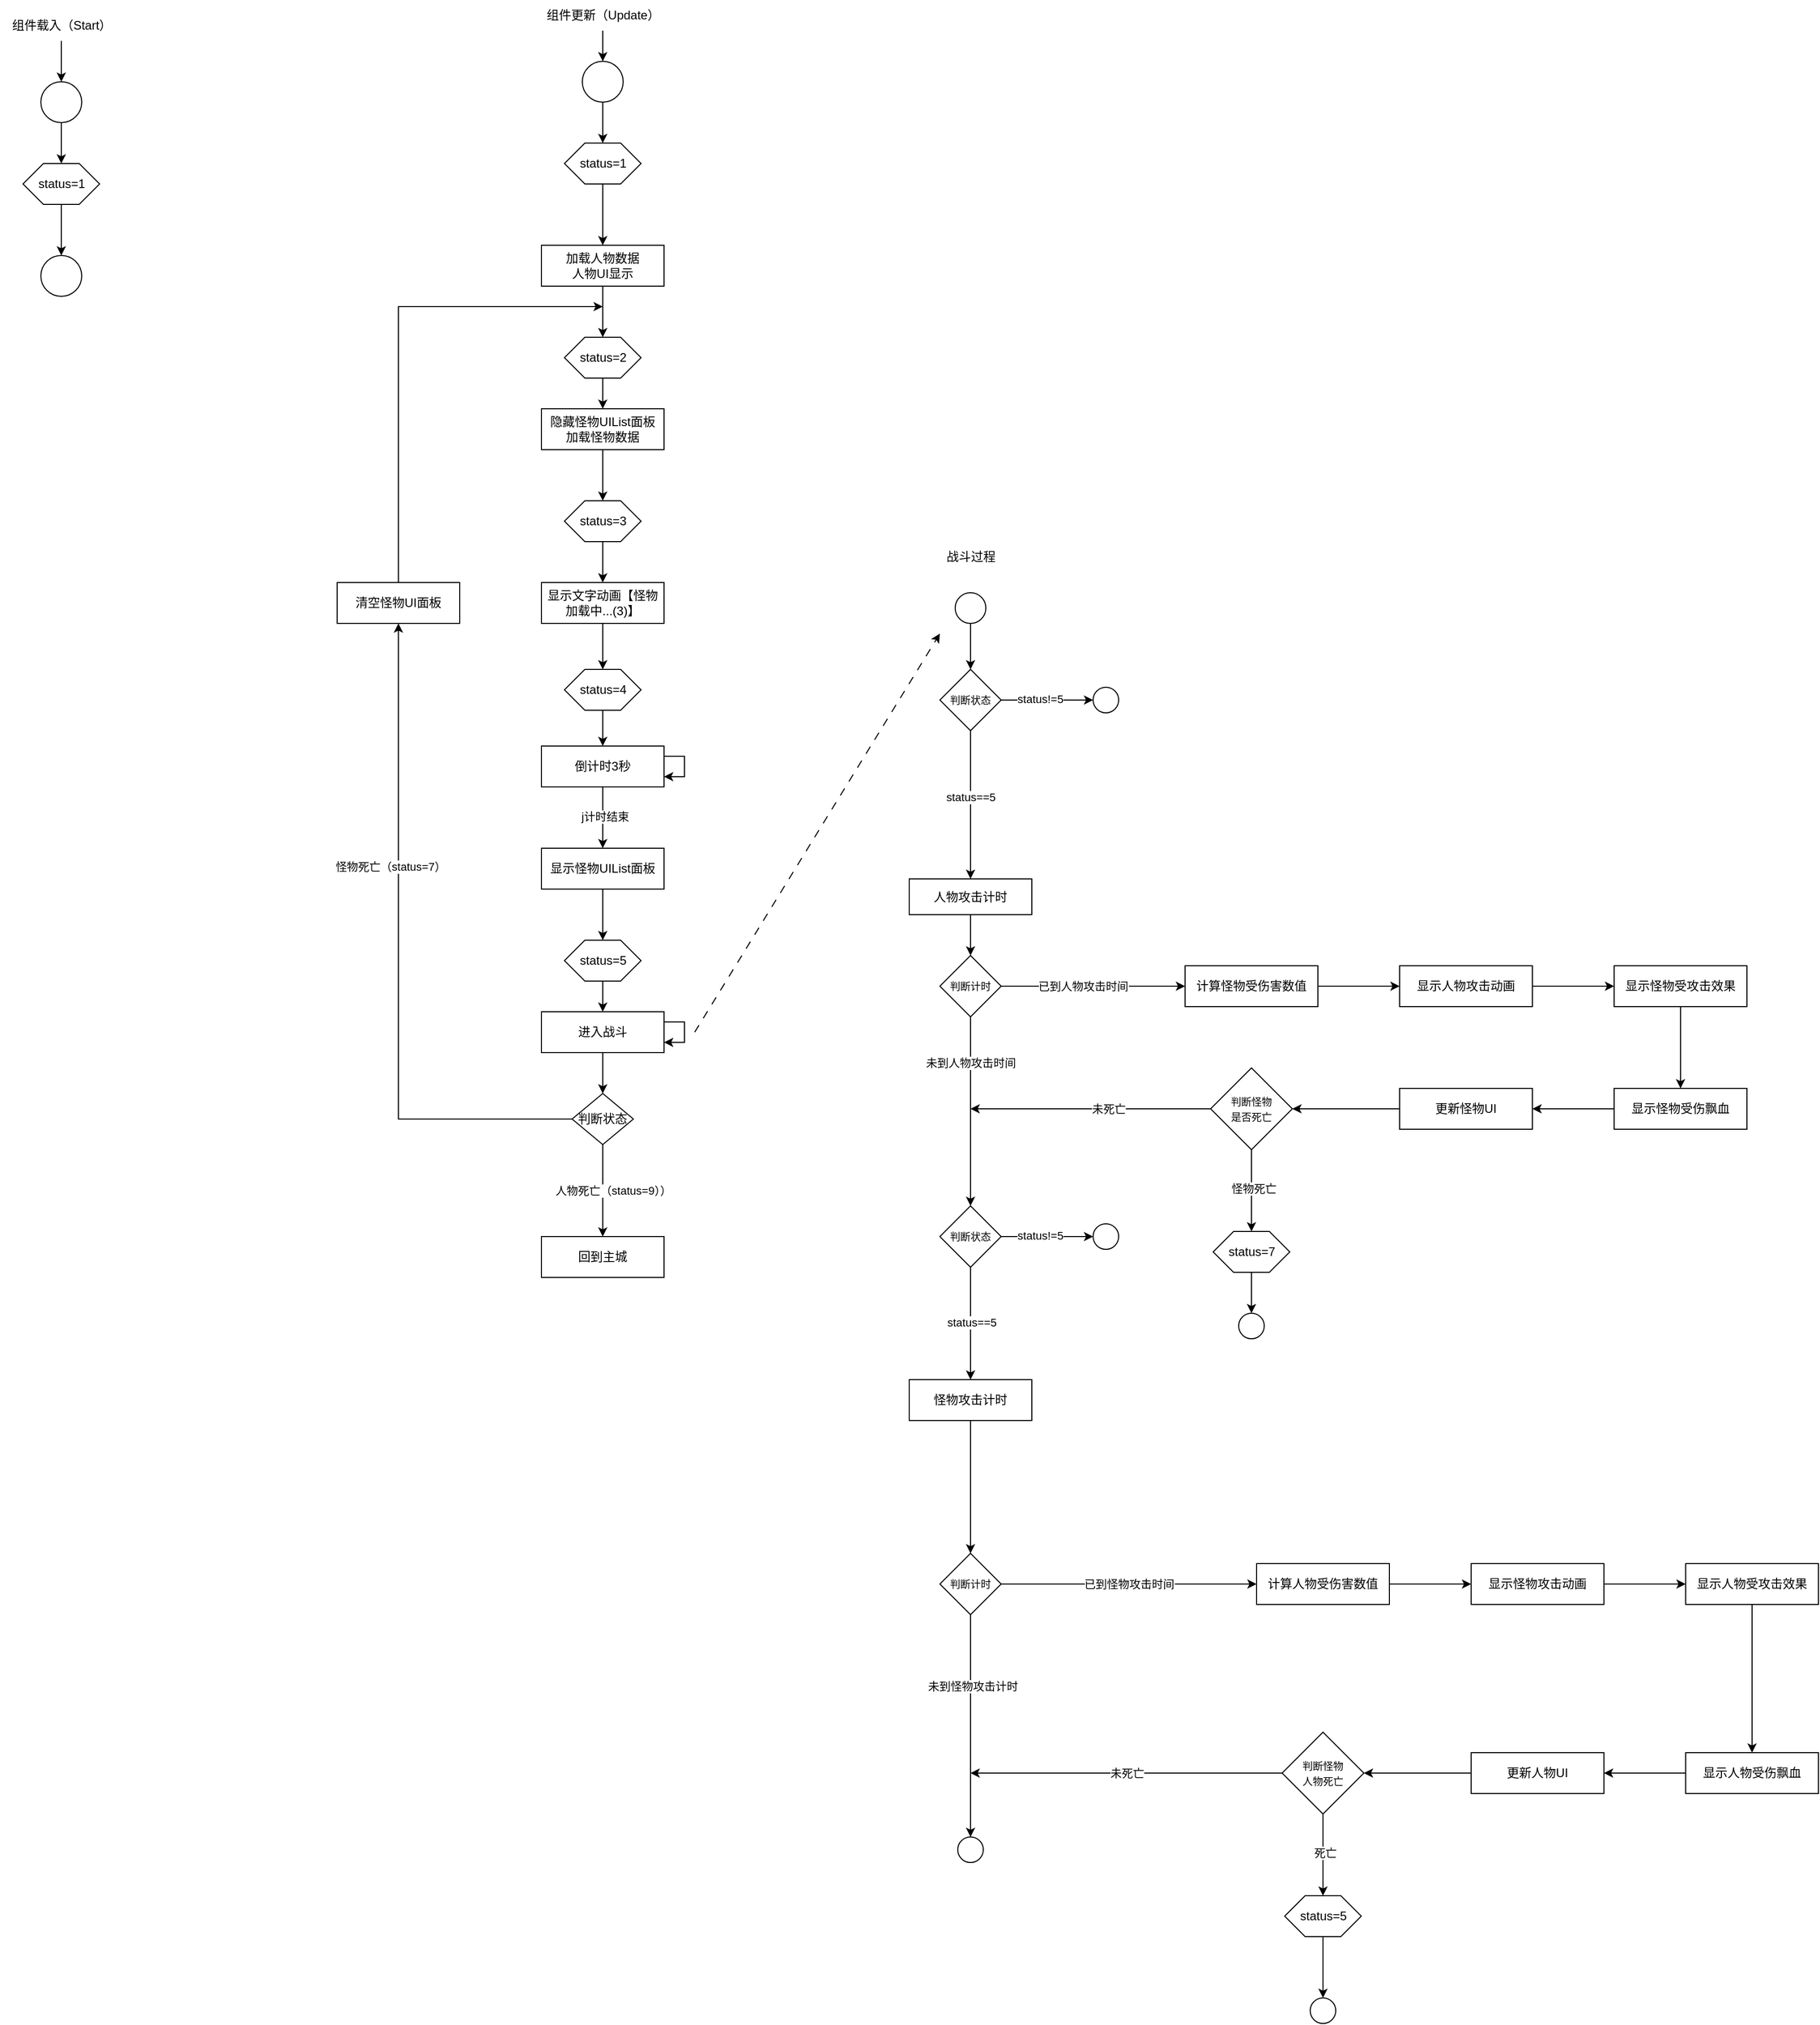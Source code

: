 <mxfile version="22.1.5" type="github">
  <diagram name="第 1 页" id="wki9Lu-EvYa9kioTxKlD">
    <mxGraphModel dx="2901" dy="2217" grid="1" gridSize="10" guides="1" tooltips="1" connect="1" arrows="1" fold="1" page="1" pageScale="1" pageWidth="827" pageHeight="1169" math="0" shadow="0">
      <root>
        <mxCell id="0" />
        <mxCell id="1" parent="0" />
        <mxCell id="KOhP_a8CkZXBMH2VqZed-16" value="" style="edgeStyle=orthogonalEdgeStyle;rounded=0;orthogonalLoop=1;jettySize=auto;html=1;" parent="1" source="KOhP_a8CkZXBMH2VqZed-1" target="KOhP_a8CkZXBMH2VqZed-15" edge="1">
          <mxGeometry relative="1" as="geometry" />
        </mxCell>
        <mxCell id="KOhP_a8CkZXBMH2VqZed-1" value="" style="ellipse;whiteSpace=wrap;html=1;aspect=fixed;" parent="1" vertex="1">
          <mxGeometry x="260" y="-70" width="40" height="40" as="geometry" />
        </mxCell>
        <mxCell id="KOhP_a8CkZXBMH2VqZed-19" value="" style="edgeStyle=orthogonalEdgeStyle;rounded=0;orthogonalLoop=1;jettySize=auto;html=1;" parent="1" source="KOhP_a8CkZXBMH2VqZed-2" target="KOhP_a8CkZXBMH2VqZed-18" edge="1">
          <mxGeometry relative="1" as="geometry" />
        </mxCell>
        <mxCell id="KOhP_a8CkZXBMH2VqZed-2" value="加载人物数据&lt;br&gt;人物UI显示" style="rounded=0;whiteSpace=wrap;html=1;" parent="1" vertex="1">
          <mxGeometry x="220" y="110" width="120" height="40" as="geometry" />
        </mxCell>
        <mxCell id="KOhP_a8CkZXBMH2VqZed-4" value="" style="edgeStyle=orthogonalEdgeStyle;rounded=0;orthogonalLoop=1;jettySize=auto;html=1;" parent="1" source="KOhP_a8CkZXBMH2VqZed-3" target="KOhP_a8CkZXBMH2VqZed-1" edge="1">
          <mxGeometry relative="1" as="geometry" />
        </mxCell>
        <mxCell id="KOhP_a8CkZXBMH2VqZed-3" value="组件更新（Update）" style="text;html=1;align=center;verticalAlign=middle;resizable=0;points=[];autosize=1;strokeColor=none;fillColor=none;" parent="1" vertex="1">
          <mxGeometry x="215" y="-130" width="130" height="30" as="geometry" />
        </mxCell>
        <mxCell id="KOhP_a8CkZXBMH2VqZed-22" value="" style="edgeStyle=orthogonalEdgeStyle;rounded=0;orthogonalLoop=1;jettySize=auto;html=1;" parent="1" source="KOhP_a8CkZXBMH2VqZed-8" target="KOhP_a8CkZXBMH2VqZed-21" edge="1">
          <mxGeometry relative="1" as="geometry" />
        </mxCell>
        <mxCell id="KOhP_a8CkZXBMH2VqZed-8" value="隐藏怪物UIList面板&lt;br&gt;加载怪物数据" style="rounded=0;whiteSpace=wrap;html=1;" parent="1" vertex="1">
          <mxGeometry x="220" y="270" width="120" height="40" as="geometry" />
        </mxCell>
        <mxCell id="KOhP_a8CkZXBMH2VqZed-127" value="" style="edgeStyle=orthogonalEdgeStyle;rounded=0;orthogonalLoop=1;jettySize=auto;html=1;" parent="1" source="KOhP_a8CkZXBMH2VqZed-10" target="KOhP_a8CkZXBMH2VqZed-125" edge="1">
          <mxGeometry relative="1" as="geometry" />
        </mxCell>
        <mxCell id="KOhP_a8CkZXBMH2VqZed-10" value="显示文字动画【怪物加载中...(3)】" style="rounded=0;whiteSpace=wrap;html=1;" parent="1" vertex="1">
          <mxGeometry x="220" y="440" width="120" height="40" as="geometry" />
        </mxCell>
        <mxCell id="KOhP_a8CkZXBMH2VqZed-17" value="" style="edgeStyle=orthogonalEdgeStyle;rounded=0;orthogonalLoop=1;jettySize=auto;html=1;" parent="1" source="KOhP_a8CkZXBMH2VqZed-15" target="KOhP_a8CkZXBMH2VqZed-2" edge="1">
          <mxGeometry relative="1" as="geometry" />
        </mxCell>
        <mxCell id="KOhP_a8CkZXBMH2VqZed-15" value="status=1" style="shape=hexagon;perimeter=hexagonPerimeter2;whiteSpace=wrap;html=1;fixedSize=1;" parent="1" vertex="1">
          <mxGeometry x="242.5" y="10" width="75" height="40" as="geometry" />
        </mxCell>
        <mxCell id="KOhP_a8CkZXBMH2VqZed-20" value="" style="edgeStyle=orthogonalEdgeStyle;rounded=0;orthogonalLoop=1;jettySize=auto;html=1;" parent="1" source="KOhP_a8CkZXBMH2VqZed-18" target="KOhP_a8CkZXBMH2VqZed-8" edge="1">
          <mxGeometry relative="1" as="geometry" />
        </mxCell>
        <mxCell id="KOhP_a8CkZXBMH2VqZed-18" value="status=2" style="shape=hexagon;perimeter=hexagonPerimeter2;whiteSpace=wrap;html=1;fixedSize=1;" parent="1" vertex="1">
          <mxGeometry x="242.5" y="200" width="75" height="40" as="geometry" />
        </mxCell>
        <mxCell id="KOhP_a8CkZXBMH2VqZed-23" value="" style="edgeStyle=orthogonalEdgeStyle;rounded=0;orthogonalLoop=1;jettySize=auto;html=1;" parent="1" source="KOhP_a8CkZXBMH2VqZed-21" target="KOhP_a8CkZXBMH2VqZed-10" edge="1">
          <mxGeometry relative="1" as="geometry" />
        </mxCell>
        <mxCell id="KOhP_a8CkZXBMH2VqZed-21" value="status=3" style="shape=hexagon;perimeter=hexagonPerimeter2;whiteSpace=wrap;html=1;fixedSize=1;" parent="1" vertex="1">
          <mxGeometry x="242.5" y="360" width="75" height="40" as="geometry" />
        </mxCell>
        <mxCell id="KOhP_a8CkZXBMH2VqZed-30" value="" style="edgeStyle=orthogonalEdgeStyle;rounded=0;orthogonalLoop=1;jettySize=auto;html=1;" parent="1" source="KOhP_a8CkZXBMH2VqZed-26" target="KOhP_a8CkZXBMH2VqZed-29" edge="1">
          <mxGeometry relative="1" as="geometry" />
        </mxCell>
        <mxCell id="KOhP_a8CkZXBMH2VqZed-26" value="status=5" style="shape=hexagon;perimeter=hexagonPerimeter2;whiteSpace=wrap;html=1;fixedSize=1;" parent="1" vertex="1">
          <mxGeometry x="242.5" y="790" width="75" height="40" as="geometry" />
        </mxCell>
        <mxCell id="KOhP_a8CkZXBMH2VqZed-38" value="" style="edgeStyle=orthogonalEdgeStyle;rounded=0;orthogonalLoop=1;jettySize=auto;html=1;" parent="1" source="KOhP_a8CkZXBMH2VqZed-29" target="KOhP_a8CkZXBMH2VqZed-32" edge="1">
          <mxGeometry relative="1" as="geometry" />
        </mxCell>
        <mxCell id="KOhP_a8CkZXBMH2VqZed-29" value="进入战斗" style="rounded=0;whiteSpace=wrap;html=1;" parent="1" vertex="1">
          <mxGeometry x="220" y="860" width="120" height="40" as="geometry" />
        </mxCell>
        <mxCell id="KOhP_a8CkZXBMH2VqZed-31" style="edgeStyle=orthogonalEdgeStyle;rounded=0;orthogonalLoop=1;jettySize=auto;html=1;" parent="1" source="KOhP_a8CkZXBMH2VqZed-29" target="KOhP_a8CkZXBMH2VqZed-29" edge="1">
          <mxGeometry relative="1" as="geometry">
            <Array as="points">
              <mxPoint x="360" y="880" />
            </Array>
          </mxGeometry>
        </mxCell>
        <mxCell id="KOhP_a8CkZXBMH2VqZed-34" value="人物死亡（status=9））" style="edgeStyle=orthogonalEdgeStyle;rounded=0;orthogonalLoop=1;jettySize=auto;html=1;" parent="1" source="KOhP_a8CkZXBMH2VqZed-32" target="KOhP_a8CkZXBMH2VqZed-33" edge="1">
          <mxGeometry y="10" relative="1" as="geometry">
            <mxPoint as="offset" />
          </mxGeometry>
        </mxCell>
        <mxCell id="KOhP_a8CkZXBMH2VqZed-36" style="edgeStyle=orthogonalEdgeStyle;rounded=0;orthogonalLoop=1;jettySize=auto;html=1;exitX=1;exitY=0.5;exitDx=0;exitDy=0;entryX=0.5;entryY=1;entryDx=0;entryDy=0;" parent="1" source="KOhP_a8CkZXBMH2VqZed-32" target="KOhP_a8CkZXBMH2VqZed-103" edge="1">
          <mxGeometry relative="1" as="geometry">
            <mxPoint x="80" y="700" as="targetPoint" />
            <Array as="points">
              <mxPoint x="80" y="965" />
            </Array>
          </mxGeometry>
        </mxCell>
        <mxCell id="KOhP_a8CkZXBMH2VqZed-37" value="怪物死亡（status=7）" style="edgeLabel;html=1;align=center;verticalAlign=middle;resizable=0;points=[];" parent="KOhP_a8CkZXBMH2VqZed-36" vertex="1" connectable="0">
          <mxGeometry x="-0.077" y="2" relative="1" as="geometry">
            <mxPoint x="-6" y="-147" as="offset" />
          </mxGeometry>
        </mxCell>
        <mxCell id="KOhP_a8CkZXBMH2VqZed-32" value="判断状态" style="rhombus;whiteSpace=wrap;html=1;" parent="1" vertex="1">
          <mxGeometry x="250" y="940" width="60" height="50" as="geometry" />
        </mxCell>
        <mxCell id="KOhP_a8CkZXBMH2VqZed-33" value="回到主城" style="rounded=0;whiteSpace=wrap;html=1;" parent="1" vertex="1">
          <mxGeometry x="220" y="1080" width="120" height="40" as="geometry" />
        </mxCell>
        <mxCell id="KOhP_a8CkZXBMH2VqZed-69" value="" style="edgeStyle=orthogonalEdgeStyle;rounded=0;orthogonalLoop=1;jettySize=auto;html=1;" parent="1" source="KOhP_a8CkZXBMH2VqZed-40" target="KOhP_a8CkZXBMH2VqZed-68" edge="1">
          <mxGeometry relative="1" as="geometry" />
        </mxCell>
        <mxCell id="KOhP_a8CkZXBMH2VqZed-40" value="" style="ellipse;whiteSpace=wrap;html=1;aspect=fixed;" parent="1" vertex="1">
          <mxGeometry x="625" y="450" width="30" height="30" as="geometry" />
        </mxCell>
        <mxCell id="KOhP_a8CkZXBMH2VqZed-41" value="战斗过程" style="text;html=1;align=center;verticalAlign=middle;resizable=0;points=[];autosize=1;strokeColor=none;fillColor=none;" parent="1" vertex="1">
          <mxGeometry x="605" y="400" width="70" height="30" as="geometry" />
        </mxCell>
        <mxCell id="KOhP_a8CkZXBMH2VqZed-45" value="" style="edgeStyle=orthogonalEdgeStyle;rounded=0;orthogonalLoop=1;jettySize=auto;html=1;" parent="1" source="KOhP_a8CkZXBMH2VqZed-42" target="KOhP_a8CkZXBMH2VqZed-44" edge="1">
          <mxGeometry relative="1" as="geometry" />
        </mxCell>
        <mxCell id="KOhP_a8CkZXBMH2VqZed-42" value="人物攻击计时" style="rounded=0;whiteSpace=wrap;html=1;" parent="1" vertex="1">
          <mxGeometry x="580" y="730" width="120" height="35" as="geometry" />
        </mxCell>
        <mxCell id="KOhP_a8CkZXBMH2VqZed-47" value="" style="edgeStyle=orthogonalEdgeStyle;rounded=0;orthogonalLoop=1;jettySize=auto;html=1;" parent="1" source="KOhP_a8CkZXBMH2VqZed-44" target="KOhP_a8CkZXBMH2VqZed-46" edge="1">
          <mxGeometry relative="1" as="geometry" />
        </mxCell>
        <mxCell id="KOhP_a8CkZXBMH2VqZed-48" value="已到人物攻击时间" style="edgeLabel;html=1;align=center;verticalAlign=middle;resizable=0;points=[];" parent="KOhP_a8CkZXBMH2VqZed-47" vertex="1" connectable="0">
          <mxGeometry x="-0.24" relative="1" as="geometry">
            <mxPoint x="11" as="offset" />
          </mxGeometry>
        </mxCell>
        <mxCell id="KOhP_a8CkZXBMH2VqZed-66" value="" style="edgeStyle=orthogonalEdgeStyle;rounded=0;orthogonalLoop=1;jettySize=auto;html=1;entryX=0.5;entryY=0;entryDx=0;entryDy=0;" parent="1" source="KOhP_a8CkZXBMH2VqZed-44" target="KOhP_a8CkZXBMH2VqZed-117" edge="1">
          <mxGeometry relative="1" as="geometry" />
        </mxCell>
        <mxCell id="KOhP_a8CkZXBMH2VqZed-67" value="未到人物攻击时间" style="edgeLabel;html=1;align=center;verticalAlign=middle;resizable=0;points=[];" parent="KOhP_a8CkZXBMH2VqZed-66" vertex="1" connectable="0">
          <mxGeometry x="-0.09" relative="1" as="geometry">
            <mxPoint y="-39" as="offset" />
          </mxGeometry>
        </mxCell>
        <mxCell id="KOhP_a8CkZXBMH2VqZed-44" value="&lt;font style=&quot;font-size: 10px;&quot;&gt;判断计时&lt;/font&gt;" style="rhombus;whiteSpace=wrap;html=1;" parent="1" vertex="1">
          <mxGeometry x="610" y="805" width="60" height="60" as="geometry" />
        </mxCell>
        <mxCell id="KOhP_a8CkZXBMH2VqZed-50" value="" style="edgeStyle=orthogonalEdgeStyle;rounded=0;orthogonalLoop=1;jettySize=auto;html=1;" parent="1" source="KOhP_a8CkZXBMH2VqZed-46" target="KOhP_a8CkZXBMH2VqZed-49" edge="1">
          <mxGeometry relative="1" as="geometry" />
        </mxCell>
        <mxCell id="KOhP_a8CkZXBMH2VqZed-46" value="计算怪物受伤害数值" style="whiteSpace=wrap;html=1;" parent="1" vertex="1">
          <mxGeometry x="850" y="815" width="130" height="40" as="geometry" />
        </mxCell>
        <mxCell id="KOhP_a8CkZXBMH2VqZed-52" value="" style="edgeStyle=orthogonalEdgeStyle;rounded=0;orthogonalLoop=1;jettySize=auto;html=1;" parent="1" source="KOhP_a8CkZXBMH2VqZed-49" target="KOhP_a8CkZXBMH2VqZed-51" edge="1">
          <mxGeometry relative="1" as="geometry" />
        </mxCell>
        <mxCell id="KOhP_a8CkZXBMH2VqZed-49" value="显示人物攻击动画" style="whiteSpace=wrap;html=1;" parent="1" vertex="1">
          <mxGeometry x="1060" y="815" width="130" height="40" as="geometry" />
        </mxCell>
        <mxCell id="KOhP_a8CkZXBMH2VqZed-54" value="" style="edgeStyle=orthogonalEdgeStyle;rounded=0;orthogonalLoop=1;jettySize=auto;html=1;" parent="1" source="KOhP_a8CkZXBMH2VqZed-51" target="KOhP_a8CkZXBMH2VqZed-53" edge="1">
          <mxGeometry relative="1" as="geometry" />
        </mxCell>
        <mxCell id="KOhP_a8CkZXBMH2VqZed-51" value="显示怪物受攻击效果" style="whiteSpace=wrap;html=1;" parent="1" vertex="1">
          <mxGeometry x="1270" y="815" width="130" height="40" as="geometry" />
        </mxCell>
        <mxCell id="KOhP_a8CkZXBMH2VqZed-58" value="" style="edgeStyle=orthogonalEdgeStyle;rounded=0;orthogonalLoop=1;jettySize=auto;html=1;" parent="1" source="KOhP_a8CkZXBMH2VqZed-53" target="KOhP_a8CkZXBMH2VqZed-57" edge="1">
          <mxGeometry relative="1" as="geometry" />
        </mxCell>
        <mxCell id="KOhP_a8CkZXBMH2VqZed-53" value="显示怪物受伤飘血" style="whiteSpace=wrap;html=1;" parent="1" vertex="1">
          <mxGeometry x="1270" y="935" width="130" height="40" as="geometry" />
        </mxCell>
        <mxCell id="KOhP_a8CkZXBMH2VqZed-60" value="" style="edgeStyle=orthogonalEdgeStyle;rounded=0;orthogonalLoop=1;jettySize=auto;html=1;" parent="1" source="KOhP_a8CkZXBMH2VqZed-57" target="KOhP_a8CkZXBMH2VqZed-59" edge="1">
          <mxGeometry relative="1" as="geometry" />
        </mxCell>
        <mxCell id="KOhP_a8CkZXBMH2VqZed-57" value="更新怪物UI" style="whiteSpace=wrap;html=1;" parent="1" vertex="1">
          <mxGeometry x="1060" y="935" width="130" height="40" as="geometry" />
        </mxCell>
        <mxCell id="KOhP_a8CkZXBMH2VqZed-62" value="" style="edgeStyle=orthogonalEdgeStyle;rounded=0;orthogonalLoop=1;jettySize=auto;html=1;entryX=0.5;entryY=0;entryDx=0;entryDy=0;" parent="1" source="KOhP_a8CkZXBMH2VqZed-59" target="KOhP_a8CkZXBMH2VqZed-64" edge="1">
          <mxGeometry relative="1" as="geometry">
            <mxPoint x="915" y="1085" as="targetPoint" />
          </mxGeometry>
        </mxCell>
        <mxCell id="KOhP_a8CkZXBMH2VqZed-63" value="怪物死亡" style="edgeLabel;html=1;align=center;verticalAlign=middle;resizable=0;points=[];" parent="KOhP_a8CkZXBMH2VqZed-62" vertex="1" connectable="0">
          <mxGeometry x="-0.058" y="2" relative="1" as="geometry">
            <mxPoint as="offset" />
          </mxGeometry>
        </mxCell>
        <mxCell id="KOhP_a8CkZXBMH2VqZed-78" style="edgeStyle=orthogonalEdgeStyle;rounded=0;orthogonalLoop=1;jettySize=auto;html=1;" parent="1" source="KOhP_a8CkZXBMH2VqZed-59" edge="1">
          <mxGeometry relative="1" as="geometry">
            <mxPoint x="640" y="955" as="targetPoint" />
          </mxGeometry>
        </mxCell>
        <mxCell id="KOhP_a8CkZXBMH2VqZed-116" value="未死亡" style="edgeLabel;html=1;align=center;verticalAlign=middle;resizable=0;points=[];" parent="KOhP_a8CkZXBMH2VqZed-78" vertex="1" connectable="0">
          <mxGeometry x="-0.151" relative="1" as="geometry">
            <mxPoint as="offset" />
          </mxGeometry>
        </mxCell>
        <mxCell id="KOhP_a8CkZXBMH2VqZed-59" value="&lt;font style=&quot;font-size: 10px;&quot;&gt;判断怪物&lt;br&gt;是否死亡&lt;/font&gt;" style="rhombus;whiteSpace=wrap;html=1;" parent="1" vertex="1">
          <mxGeometry x="875" y="915" width="80" height="80" as="geometry" />
        </mxCell>
        <mxCell id="KOhP_a8CkZXBMH2VqZed-76" style="edgeStyle=orthogonalEdgeStyle;rounded=0;orthogonalLoop=1;jettySize=auto;html=1;" parent="1" source="KOhP_a8CkZXBMH2VqZed-64" target="KOhP_a8CkZXBMH2VqZed-75" edge="1">
          <mxGeometry relative="1" as="geometry" />
        </mxCell>
        <mxCell id="KOhP_a8CkZXBMH2VqZed-64" value="status=7" style="shape=hexagon;perimeter=hexagonPerimeter2;whiteSpace=wrap;html=1;fixedSize=1;" parent="1" vertex="1">
          <mxGeometry x="877.5" y="1075" width="75" height="40" as="geometry" />
        </mxCell>
        <mxCell id="KOhP_a8CkZXBMH2VqZed-80" style="edgeStyle=orthogonalEdgeStyle;rounded=0;orthogonalLoop=1;jettySize=auto;html=1;" parent="1" source="KOhP_a8CkZXBMH2VqZed-65" target="KOhP_a8CkZXBMH2VqZed-79" edge="1">
          <mxGeometry relative="1" as="geometry" />
        </mxCell>
        <mxCell id="KOhP_a8CkZXBMH2VqZed-65" value="怪物攻击计时" style="whiteSpace=wrap;html=1;" parent="1" vertex="1">
          <mxGeometry x="580" y="1220" width="120" height="40" as="geometry" />
        </mxCell>
        <mxCell id="KOhP_a8CkZXBMH2VqZed-71" style="edgeStyle=orthogonalEdgeStyle;rounded=0;orthogonalLoop=1;jettySize=auto;html=1;" parent="1" source="KOhP_a8CkZXBMH2VqZed-68" target="KOhP_a8CkZXBMH2VqZed-42" edge="1">
          <mxGeometry relative="1" as="geometry" />
        </mxCell>
        <mxCell id="KOhP_a8CkZXBMH2VqZed-72" value="status==5" style="edgeLabel;html=1;align=center;verticalAlign=middle;resizable=0;points=[];" parent="KOhP_a8CkZXBMH2VqZed-71" vertex="1" connectable="0">
          <mxGeometry x="-0.369" y="-1" relative="1" as="geometry">
            <mxPoint x="1" y="19" as="offset" />
          </mxGeometry>
        </mxCell>
        <mxCell id="KOhP_a8CkZXBMH2VqZed-74" value="" style="edgeStyle=orthogonalEdgeStyle;rounded=0;orthogonalLoop=1;jettySize=auto;html=1;" parent="1" source="KOhP_a8CkZXBMH2VqZed-68" target="KOhP_a8CkZXBMH2VqZed-73" edge="1">
          <mxGeometry relative="1" as="geometry" />
        </mxCell>
        <mxCell id="KOhP_a8CkZXBMH2VqZed-119" value="status!=5" style="edgeLabel;html=1;align=center;verticalAlign=middle;resizable=0;points=[];" parent="KOhP_a8CkZXBMH2VqZed-74" vertex="1" connectable="0">
          <mxGeometry x="-0.156" y="1" relative="1" as="geometry">
            <mxPoint as="offset" />
          </mxGeometry>
        </mxCell>
        <mxCell id="KOhP_a8CkZXBMH2VqZed-68" value="&lt;font style=&quot;font-size: 10px;&quot;&gt;判断状态&lt;/font&gt;" style="rhombus;whiteSpace=wrap;html=1;" parent="1" vertex="1">
          <mxGeometry x="610" y="525" width="60" height="60" as="geometry" />
        </mxCell>
        <mxCell id="KOhP_a8CkZXBMH2VqZed-73" value="" style="ellipse;whiteSpace=wrap;html=1;" parent="1" vertex="1">
          <mxGeometry x="760" y="542.5" width="25" height="25" as="geometry" />
        </mxCell>
        <mxCell id="KOhP_a8CkZXBMH2VqZed-75" value="" style="ellipse;whiteSpace=wrap;html=1;" parent="1" vertex="1">
          <mxGeometry x="902.5" y="1155" width="25" height="25" as="geometry" />
        </mxCell>
        <mxCell id="KOhP_a8CkZXBMH2VqZed-113" style="edgeStyle=orthogonalEdgeStyle;rounded=0;orthogonalLoop=1;jettySize=auto;html=1;" parent="1" source="KOhP_a8CkZXBMH2VqZed-79" target="KOhP_a8CkZXBMH2VqZed-112" edge="1">
          <mxGeometry relative="1" as="geometry" />
        </mxCell>
        <mxCell id="KOhP_a8CkZXBMH2VqZed-124" value="未到怪物攻击计时" style="edgeLabel;html=1;align=center;verticalAlign=middle;resizable=0;points=[];" parent="KOhP_a8CkZXBMH2VqZed-113" vertex="1" connectable="0">
          <mxGeometry x="-0.356" y="2" relative="1" as="geometry">
            <mxPoint as="offset" />
          </mxGeometry>
        </mxCell>
        <mxCell id="KOhP_a8CkZXBMH2VqZed-114" value="已到怪物攻击时间" style="edgeStyle=orthogonalEdgeStyle;rounded=0;orthogonalLoop=1;jettySize=auto;html=1;" parent="1" source="KOhP_a8CkZXBMH2VqZed-79" target="KOhP_a8CkZXBMH2VqZed-85" edge="1">
          <mxGeometry relative="1" as="geometry" />
        </mxCell>
        <mxCell id="KOhP_a8CkZXBMH2VqZed-79" value="&lt;font style=&quot;font-size: 10px;&quot;&gt;判断计时&lt;/font&gt;" style="rhombus;whiteSpace=wrap;html=1;" parent="1" vertex="1">
          <mxGeometry x="610" y="1390" width="60" height="60" as="geometry" />
        </mxCell>
        <mxCell id="KOhP_a8CkZXBMH2VqZed-84" value="" style="edgeStyle=orthogonalEdgeStyle;rounded=0;orthogonalLoop=1;jettySize=auto;html=1;" parent="1" source="KOhP_a8CkZXBMH2VqZed-85" target="KOhP_a8CkZXBMH2VqZed-87" edge="1">
          <mxGeometry relative="1" as="geometry" />
        </mxCell>
        <mxCell id="KOhP_a8CkZXBMH2VqZed-85" value="计算人物受伤害数值" style="whiteSpace=wrap;html=1;" parent="1" vertex="1">
          <mxGeometry x="920" y="1400" width="130" height="40" as="geometry" />
        </mxCell>
        <mxCell id="KOhP_a8CkZXBMH2VqZed-86" value="" style="edgeStyle=orthogonalEdgeStyle;rounded=0;orthogonalLoop=1;jettySize=auto;html=1;" parent="1" source="KOhP_a8CkZXBMH2VqZed-87" target="KOhP_a8CkZXBMH2VqZed-89" edge="1">
          <mxGeometry relative="1" as="geometry" />
        </mxCell>
        <mxCell id="KOhP_a8CkZXBMH2VqZed-87" value="显示怪物攻击动画" style="whiteSpace=wrap;html=1;" parent="1" vertex="1">
          <mxGeometry x="1130" y="1400" width="130" height="40" as="geometry" />
        </mxCell>
        <mxCell id="KOhP_a8CkZXBMH2VqZed-88" value="" style="edgeStyle=orthogonalEdgeStyle;rounded=0;orthogonalLoop=1;jettySize=auto;html=1;" parent="1" source="KOhP_a8CkZXBMH2VqZed-89" target="KOhP_a8CkZXBMH2VqZed-91" edge="1">
          <mxGeometry relative="1" as="geometry" />
        </mxCell>
        <mxCell id="KOhP_a8CkZXBMH2VqZed-89" value="显示人物受攻击效果" style="whiteSpace=wrap;html=1;" parent="1" vertex="1">
          <mxGeometry x="1340" y="1400" width="130" height="40" as="geometry" />
        </mxCell>
        <mxCell id="KOhP_a8CkZXBMH2VqZed-90" value="" style="edgeStyle=orthogonalEdgeStyle;rounded=0;orthogonalLoop=1;jettySize=auto;html=1;" parent="1" source="KOhP_a8CkZXBMH2VqZed-91" target="KOhP_a8CkZXBMH2VqZed-93" edge="1">
          <mxGeometry relative="1" as="geometry" />
        </mxCell>
        <mxCell id="KOhP_a8CkZXBMH2VqZed-91" value="显示人物受伤飘血" style="whiteSpace=wrap;html=1;" parent="1" vertex="1">
          <mxGeometry x="1340" y="1585" width="130" height="40" as="geometry" />
        </mxCell>
        <mxCell id="KOhP_a8CkZXBMH2VqZed-92" value="" style="edgeStyle=orthogonalEdgeStyle;rounded=0;orthogonalLoop=1;jettySize=auto;html=1;" parent="1" source="KOhP_a8CkZXBMH2VqZed-93" target="KOhP_a8CkZXBMH2VqZed-96" edge="1">
          <mxGeometry relative="1" as="geometry" />
        </mxCell>
        <mxCell id="KOhP_a8CkZXBMH2VqZed-93" value="更新人物UI" style="whiteSpace=wrap;html=1;" parent="1" vertex="1">
          <mxGeometry x="1130" y="1585" width="130" height="40" as="geometry" />
        </mxCell>
        <mxCell id="KOhP_a8CkZXBMH2VqZed-94" value="" style="edgeStyle=orthogonalEdgeStyle;rounded=0;orthogonalLoop=1;jettySize=auto;html=1;entryX=0.5;entryY=0;entryDx=0;entryDy=0;" parent="1" source="KOhP_a8CkZXBMH2VqZed-96" target="KOhP_a8CkZXBMH2VqZed-98" edge="1">
          <mxGeometry relative="1" as="geometry">
            <mxPoint x="985" y="1735" as="targetPoint" />
          </mxGeometry>
        </mxCell>
        <mxCell id="KOhP_a8CkZXBMH2VqZed-95" value="死亡" style="edgeLabel;html=1;align=center;verticalAlign=middle;resizable=0;points=[];" parent="KOhP_a8CkZXBMH2VqZed-94" vertex="1" connectable="0">
          <mxGeometry x="-0.058" y="2" relative="1" as="geometry">
            <mxPoint as="offset" />
          </mxGeometry>
        </mxCell>
        <mxCell id="KOhP_a8CkZXBMH2VqZed-115" value="未死亡" style="edgeStyle=orthogonalEdgeStyle;rounded=0;orthogonalLoop=1;jettySize=auto;html=1;" parent="1" source="KOhP_a8CkZXBMH2VqZed-96" edge="1">
          <mxGeometry relative="1" as="geometry">
            <mxPoint x="640" y="1605" as="targetPoint" />
          </mxGeometry>
        </mxCell>
        <mxCell id="KOhP_a8CkZXBMH2VqZed-96" value="&lt;font style=&quot;font-size: 10px;&quot;&gt;判断怪物&lt;br&gt;人物死亡&lt;/font&gt;" style="rhombus;whiteSpace=wrap;html=1;" parent="1" vertex="1">
          <mxGeometry x="945" y="1565" width="80" height="80" as="geometry" />
        </mxCell>
        <mxCell id="KOhP_a8CkZXBMH2VqZed-97" style="edgeStyle=orthogonalEdgeStyle;rounded=0;orthogonalLoop=1;jettySize=auto;html=1;" parent="1" source="KOhP_a8CkZXBMH2VqZed-98" target="KOhP_a8CkZXBMH2VqZed-99" edge="1">
          <mxGeometry relative="1" as="geometry" />
        </mxCell>
        <mxCell id="KOhP_a8CkZXBMH2VqZed-98" value="status=5" style="shape=hexagon;perimeter=hexagonPerimeter2;whiteSpace=wrap;html=1;fixedSize=1;" parent="1" vertex="1">
          <mxGeometry x="947.5" y="1725" width="75" height="40" as="geometry" />
        </mxCell>
        <mxCell id="KOhP_a8CkZXBMH2VqZed-99" value="" style="ellipse;whiteSpace=wrap;html=1;" parent="1" vertex="1">
          <mxGeometry x="972.5" y="1825" width="25" height="25" as="geometry" />
        </mxCell>
        <mxCell id="KOhP_a8CkZXBMH2VqZed-104" style="edgeStyle=orthogonalEdgeStyle;rounded=0;orthogonalLoop=1;jettySize=auto;html=1;" parent="1" source="KOhP_a8CkZXBMH2VqZed-103" edge="1">
          <mxGeometry relative="1" as="geometry">
            <mxPoint x="280" y="170" as="targetPoint" />
            <Array as="points">
              <mxPoint x="80" y="170" />
              <mxPoint x="280" y="170" />
            </Array>
          </mxGeometry>
        </mxCell>
        <mxCell id="KOhP_a8CkZXBMH2VqZed-103" value="清空怪物UI面板" style="rounded=0;whiteSpace=wrap;html=1;" parent="1" vertex="1">
          <mxGeometry x="20" y="440" width="120" height="40" as="geometry" />
        </mxCell>
        <mxCell id="KOhP_a8CkZXBMH2VqZed-109" style="edgeStyle=orthogonalEdgeStyle;rounded=0;orthogonalLoop=1;jettySize=auto;html=1;entryX=0.5;entryY=0;entryDx=0;entryDy=0;" parent="1" source="KOhP_a8CkZXBMH2VqZed-107" target="KOhP_a8CkZXBMH2VqZed-26" edge="1">
          <mxGeometry relative="1" as="geometry" />
        </mxCell>
        <mxCell id="KOhP_a8CkZXBMH2VqZed-107" value="显示怪物UIList面板" style="rounded=0;whiteSpace=wrap;html=1;" parent="1" vertex="1">
          <mxGeometry x="220" y="700" width="120" height="40" as="geometry" />
        </mxCell>
        <mxCell id="KOhP_a8CkZXBMH2VqZed-111" value="" style="endArrow=classic;html=1;rounded=0;dashed=1;dashPattern=8 8;" parent="1" edge="1">
          <mxGeometry width="50" height="50" relative="1" as="geometry">
            <mxPoint x="370" y="880" as="sourcePoint" />
            <mxPoint x="610" y="490" as="targetPoint" />
          </mxGeometry>
        </mxCell>
        <mxCell id="KOhP_a8CkZXBMH2VqZed-112" value="" style="ellipse;whiteSpace=wrap;html=1;" parent="1" vertex="1">
          <mxGeometry x="627.5" y="1667.5" width="25" height="25" as="geometry" />
        </mxCell>
        <mxCell id="KOhP_a8CkZXBMH2VqZed-118" style="edgeStyle=orthogonalEdgeStyle;rounded=0;orthogonalLoop=1;jettySize=auto;html=1;" parent="1" source="KOhP_a8CkZXBMH2VqZed-117" target="KOhP_a8CkZXBMH2VqZed-65" edge="1">
          <mxGeometry relative="1" as="geometry" />
        </mxCell>
        <mxCell id="KOhP_a8CkZXBMH2VqZed-120" value="status==5" style="edgeLabel;html=1;align=center;verticalAlign=middle;resizable=0;points=[];" parent="KOhP_a8CkZXBMH2VqZed-118" vertex="1" connectable="0">
          <mxGeometry x="-0.018" y="1" relative="1" as="geometry">
            <mxPoint as="offset" />
          </mxGeometry>
        </mxCell>
        <mxCell id="KOhP_a8CkZXBMH2VqZed-117" value="&lt;font style=&quot;font-size: 10px;&quot;&gt;判断状态&lt;/font&gt;" style="rhombus;whiteSpace=wrap;html=1;" parent="1" vertex="1">
          <mxGeometry x="610" y="1050" width="60" height="60" as="geometry" />
        </mxCell>
        <mxCell id="KOhP_a8CkZXBMH2VqZed-121" value="" style="edgeStyle=orthogonalEdgeStyle;rounded=0;orthogonalLoop=1;jettySize=auto;html=1;" parent="1" source="KOhP_a8CkZXBMH2VqZed-117" target="KOhP_a8CkZXBMH2VqZed-123" edge="1">
          <mxGeometry relative="1" as="geometry">
            <mxPoint x="675" y="1080" as="sourcePoint" />
          </mxGeometry>
        </mxCell>
        <mxCell id="KOhP_a8CkZXBMH2VqZed-122" value="status!=5" style="edgeLabel;html=1;align=center;verticalAlign=middle;resizable=0;points=[];" parent="KOhP_a8CkZXBMH2VqZed-121" vertex="1" connectable="0">
          <mxGeometry x="-0.156" y="1" relative="1" as="geometry">
            <mxPoint as="offset" />
          </mxGeometry>
        </mxCell>
        <mxCell id="KOhP_a8CkZXBMH2VqZed-123" value="" style="ellipse;whiteSpace=wrap;html=1;" parent="1" vertex="1">
          <mxGeometry x="760" y="1067.5" width="25" height="25" as="geometry" />
        </mxCell>
        <mxCell id="KOhP_a8CkZXBMH2VqZed-128" style="edgeStyle=orthogonalEdgeStyle;rounded=0;orthogonalLoop=1;jettySize=auto;html=1;" parent="1" source="KOhP_a8CkZXBMH2VqZed-125" target="KOhP_a8CkZXBMH2VqZed-126" edge="1">
          <mxGeometry relative="1" as="geometry" />
        </mxCell>
        <mxCell id="KOhP_a8CkZXBMH2VqZed-125" value="status=4" style="shape=hexagon;perimeter=hexagonPerimeter2;whiteSpace=wrap;html=1;fixedSize=1;" parent="1" vertex="1">
          <mxGeometry x="242.5" y="525" width="75" height="40" as="geometry" />
        </mxCell>
        <mxCell id="KOhP_a8CkZXBMH2VqZed-129" style="edgeStyle=orthogonalEdgeStyle;rounded=0;orthogonalLoop=1;jettySize=auto;html=1;" parent="1" source="KOhP_a8CkZXBMH2VqZed-126" target="KOhP_a8CkZXBMH2VqZed-107" edge="1">
          <mxGeometry relative="1" as="geometry" />
        </mxCell>
        <mxCell id="KOhP_a8CkZXBMH2VqZed-131" value="j计时结束" style="edgeLabel;html=1;align=center;verticalAlign=middle;resizable=0;points=[];" parent="KOhP_a8CkZXBMH2VqZed-129" vertex="1" connectable="0">
          <mxGeometry x="-0.033" y="2" relative="1" as="geometry">
            <mxPoint as="offset" />
          </mxGeometry>
        </mxCell>
        <mxCell id="KOhP_a8CkZXBMH2VqZed-126" value="倒计时3秒" style="rounded=0;whiteSpace=wrap;html=1;" parent="1" vertex="1">
          <mxGeometry x="220" y="600" width="120" height="40" as="geometry" />
        </mxCell>
        <mxCell id="KOhP_a8CkZXBMH2VqZed-130" style="edgeStyle=orthogonalEdgeStyle;rounded=0;orthogonalLoop=1;jettySize=auto;html=1;" parent="1" source="KOhP_a8CkZXBMH2VqZed-126" target="KOhP_a8CkZXBMH2VqZed-126" edge="1">
          <mxGeometry relative="1" as="geometry" />
        </mxCell>
        <mxCell id="GmGk-2_i5kGj6uhHhdG9-4" style="edgeStyle=orthogonalEdgeStyle;rounded=0;orthogonalLoop=1;jettySize=auto;html=1;" edge="1" parent="1" source="GmGk-2_i5kGj6uhHhdG9-1" target="GmGk-2_i5kGj6uhHhdG9-2">
          <mxGeometry relative="1" as="geometry" />
        </mxCell>
        <mxCell id="GmGk-2_i5kGj6uhHhdG9-1" value="组件载入（Start）" style="text;html=1;align=center;verticalAlign=middle;resizable=0;points=[];autosize=1;strokeColor=none;fillColor=none;" vertex="1" parent="1">
          <mxGeometry x="-310" y="-120" width="120" height="30" as="geometry" />
        </mxCell>
        <mxCell id="GmGk-2_i5kGj6uhHhdG9-6" style="edgeStyle=orthogonalEdgeStyle;rounded=0;orthogonalLoop=1;jettySize=auto;html=1;" edge="1" parent="1" source="GmGk-2_i5kGj6uhHhdG9-2" target="GmGk-2_i5kGj6uhHhdG9-5">
          <mxGeometry relative="1" as="geometry" />
        </mxCell>
        <mxCell id="GmGk-2_i5kGj6uhHhdG9-2" value="" style="ellipse;whiteSpace=wrap;html=1;aspect=fixed;" vertex="1" parent="1">
          <mxGeometry x="-270" y="-50" width="40" height="40" as="geometry" />
        </mxCell>
        <mxCell id="GmGk-2_i5kGj6uhHhdG9-8" style="edgeStyle=orthogonalEdgeStyle;rounded=0;orthogonalLoop=1;jettySize=auto;html=1;" edge="1" parent="1" source="GmGk-2_i5kGj6uhHhdG9-5" target="GmGk-2_i5kGj6uhHhdG9-7">
          <mxGeometry relative="1" as="geometry" />
        </mxCell>
        <mxCell id="GmGk-2_i5kGj6uhHhdG9-5" value="status=1" style="shape=hexagon;perimeter=hexagonPerimeter2;whiteSpace=wrap;html=1;fixedSize=1;" vertex="1" parent="1">
          <mxGeometry x="-287.5" y="30" width="75" height="40" as="geometry" />
        </mxCell>
        <mxCell id="GmGk-2_i5kGj6uhHhdG9-7" value="" style="ellipse;whiteSpace=wrap;html=1;aspect=fixed;" vertex="1" parent="1">
          <mxGeometry x="-270" y="120" width="40" height="40" as="geometry" />
        </mxCell>
      </root>
    </mxGraphModel>
  </diagram>
</mxfile>
